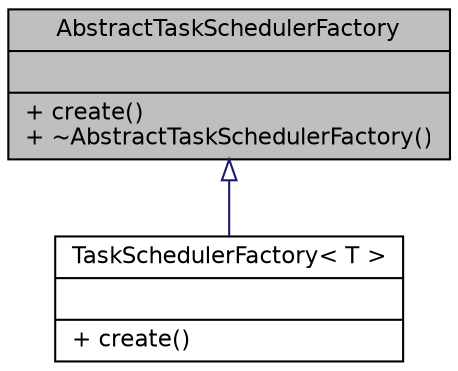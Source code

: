 digraph "AbstractTaskSchedulerFactory"
{
  edge [fontname="Helvetica",fontsize="11",labelfontname="Helvetica",labelfontsize="11"];
  node [fontname="Helvetica",fontsize="11",shape=record];
  Node1 [label="{AbstractTaskSchedulerFactory\n||+ create()\l+ ~AbstractTaskSchedulerFactory()\l}",height=0.2,width=0.4,color="black", fillcolor="grey75", style="filled" fontcolor="black"];
  Node1 -> Node2 [dir="back",color="midnightblue",fontsize="11",style="solid",arrowtail="onormal",fontname="Helvetica"];
  Node2 [label="{TaskSchedulerFactory\< T \>\n||+ create()\l}",height=0.2,width=0.4,color="black", fillcolor="white", style="filled",URL="$struct_task_scheduler_factory.html",tooltip="Factory for schedulers, implements abstract factory pattern."];
}
